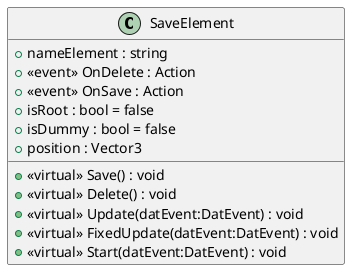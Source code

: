 @startuml
class SaveElement {
    + nameElement : string
    +  <<event>> OnDelete : Action 
    +  <<event>> OnSave : Action 
    + isRoot : bool = false
    + isDummy : bool = false
    + position : Vector3
    + <<virtual>> Save() : void
    + <<virtual>> Delete() : void
    + <<virtual>> Update(datEvent:DatEvent) : void
    + <<virtual>> FixedUpdate(datEvent:DatEvent) : void
    + <<virtual>> Start(datEvent:DatEvent) : void
}
@enduml
